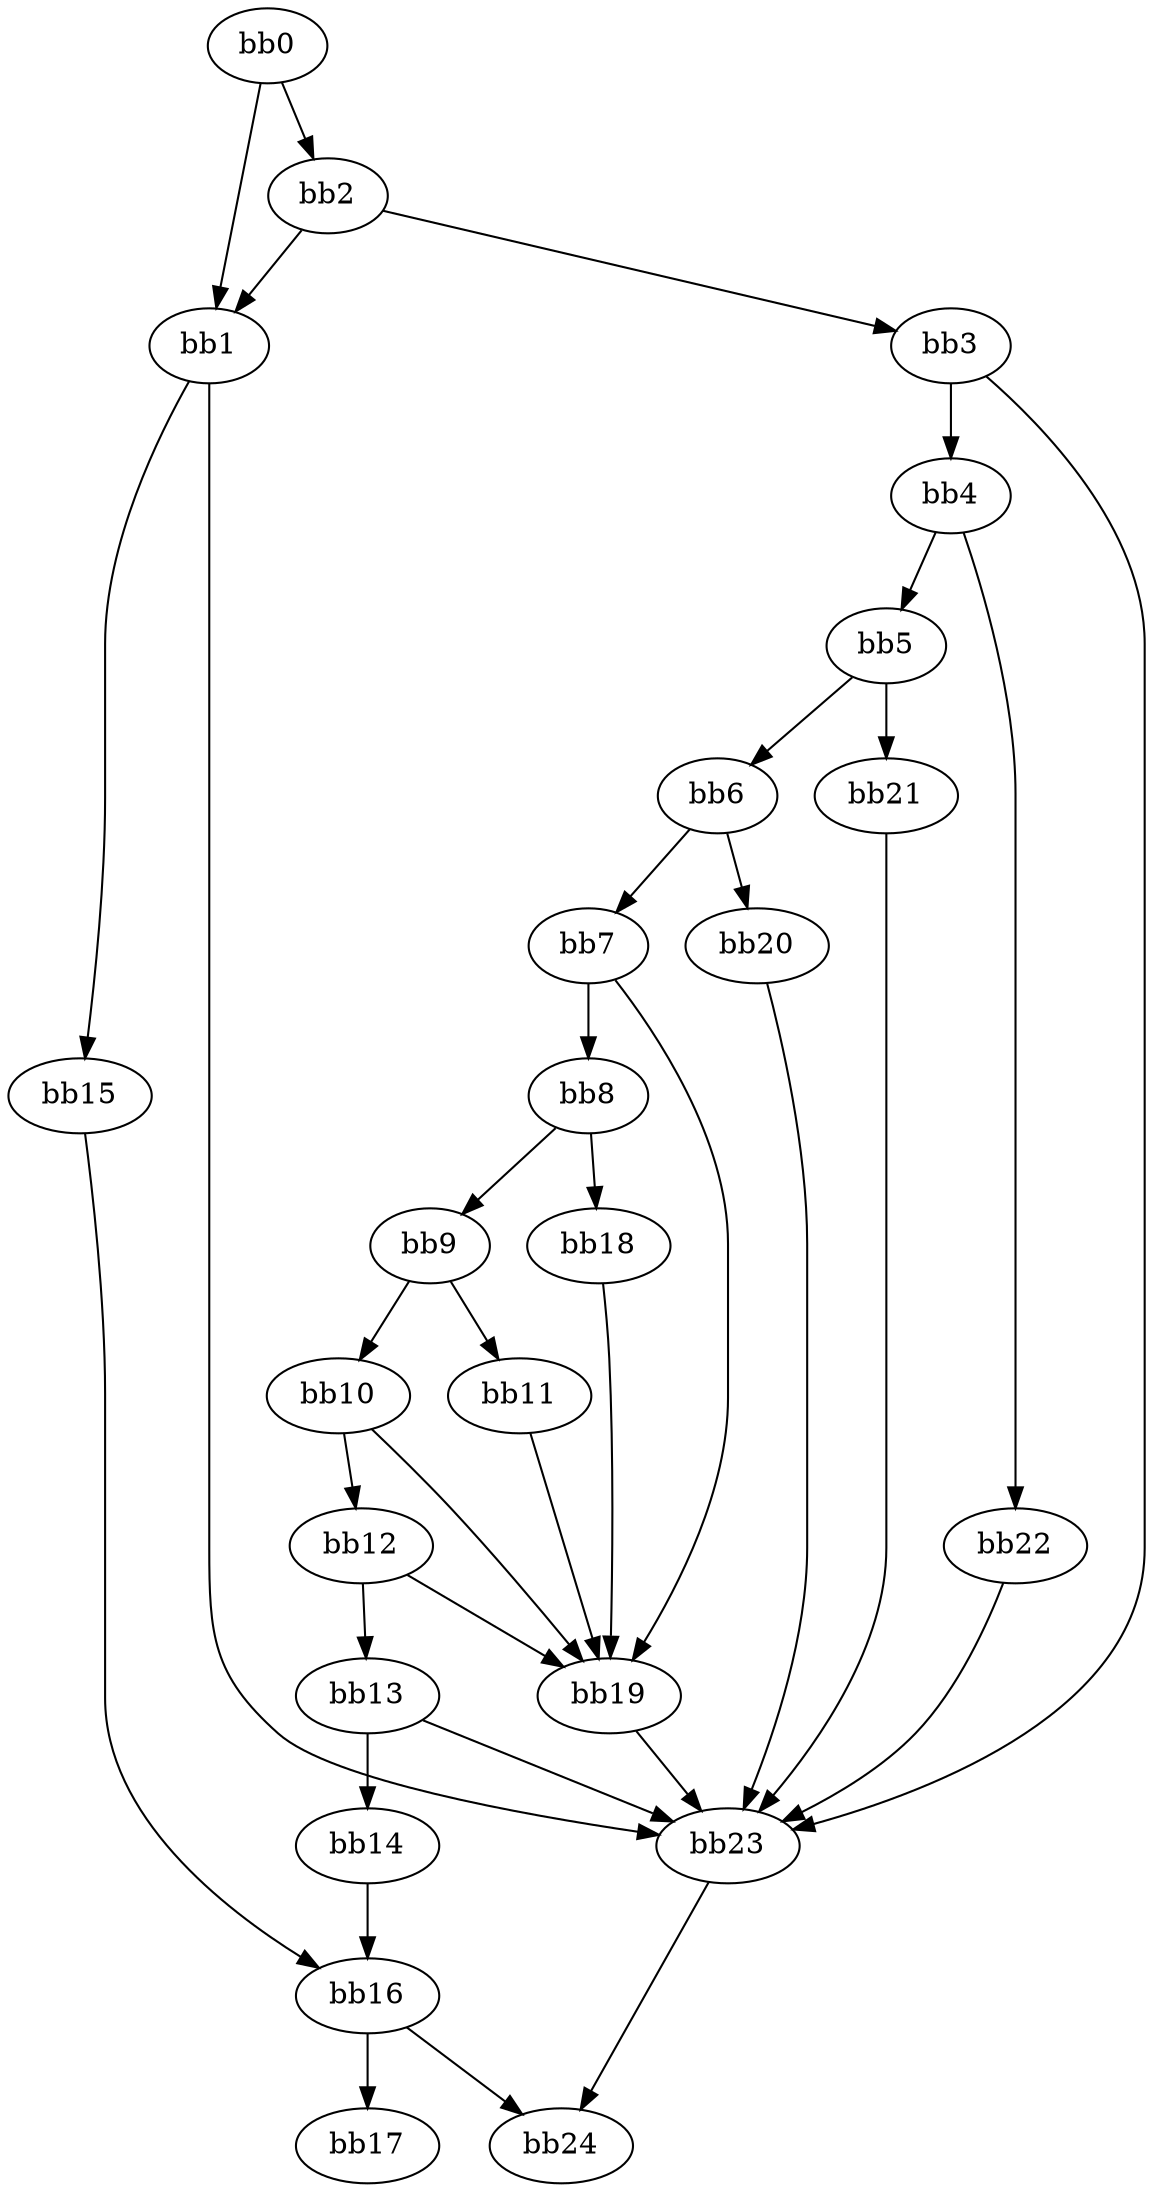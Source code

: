 digraph {
    0 [ label = "bb0\l" ]
    1 [ label = "bb1\l" ]
    2 [ label = "bb2\l" ]
    3 [ label = "bb3\l" ]
    4 [ label = "bb4\l" ]
    5 [ label = "bb5\l" ]
    6 [ label = "bb6\l" ]
    7 [ label = "bb7\l" ]
    8 [ label = "bb8\l" ]
    9 [ label = "bb9\l" ]
    10 [ label = "bb10\l" ]
    11 [ label = "bb11\l" ]
    12 [ label = "bb12\l" ]
    13 [ label = "bb13\l" ]
    14 [ label = "bb14\l" ]
    15 [ label = "bb15\l" ]
    16 [ label = "bb16\l" ]
    17 [ label = "bb17\l" ]
    18 [ label = "bb18\l" ]
    19 [ label = "bb19\l" ]
    20 [ label = "bb20\l" ]
    21 [ label = "bb21\l" ]
    22 [ label = "bb22\l" ]
    23 [ label = "bb23\l" ]
    24 [ label = "bb24\l" ]
    0 -> 1 [ ]
    0 -> 2 [ ]
    1 -> 15 [ ]
    1 -> 23 [ ]
    2 -> 1 [ ]
    2 -> 3 [ ]
    3 -> 4 [ ]
    3 -> 23 [ ]
    4 -> 5 [ ]
    4 -> 22 [ ]
    5 -> 6 [ ]
    5 -> 21 [ ]
    6 -> 7 [ ]
    6 -> 20 [ ]
    7 -> 8 [ ]
    7 -> 19 [ ]
    8 -> 9 [ ]
    8 -> 18 [ ]
    9 -> 10 [ ]
    9 -> 11 [ ]
    10 -> 12 [ ]
    10 -> 19 [ ]
    11 -> 19 [ ]
    12 -> 13 [ ]
    12 -> 19 [ ]
    13 -> 14 [ ]
    13 -> 23 [ ]
    14 -> 16 [ ]
    15 -> 16 [ ]
    16 -> 17 [ ]
    16 -> 24 [ ]
    18 -> 19 [ ]
    19 -> 23 [ ]
    20 -> 23 [ ]
    21 -> 23 [ ]
    22 -> 23 [ ]
    23 -> 24 [ ]
}

